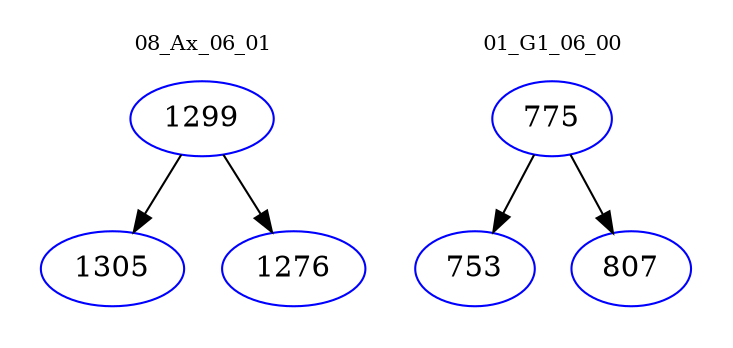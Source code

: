 digraph{
subgraph cluster_0 {
color = white
label = "08_Ax_06_01";
fontsize=10;
T0_1299 [label="1299", color="blue"]
T0_1299 -> T0_1305 [color="black"]
T0_1305 [label="1305", color="blue"]
T0_1299 -> T0_1276 [color="black"]
T0_1276 [label="1276", color="blue"]
}
subgraph cluster_1 {
color = white
label = "01_G1_06_00";
fontsize=10;
T1_775 [label="775", color="blue"]
T1_775 -> T1_753 [color="black"]
T1_753 [label="753", color="blue"]
T1_775 -> T1_807 [color="black"]
T1_807 [label="807", color="blue"]
}
}
